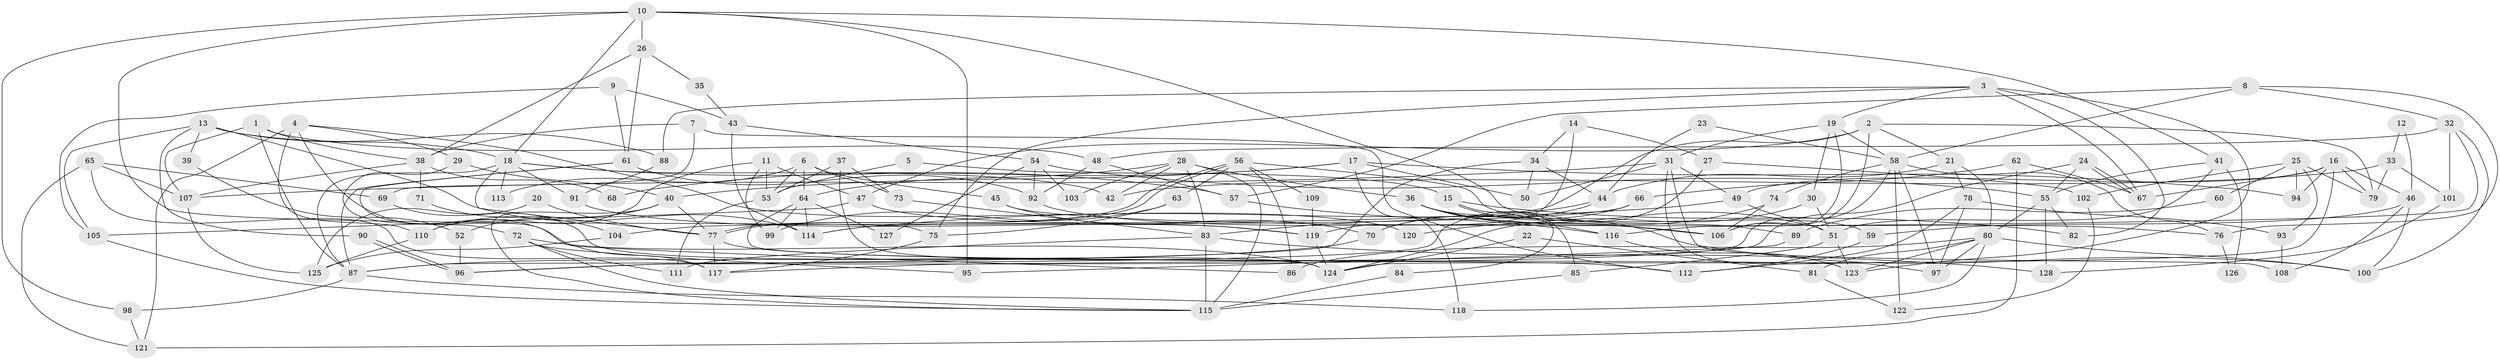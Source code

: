 // Generated by graph-tools (version 1.1) at 2025/15/03/09/25 04:15:04]
// undirected, 128 vertices, 256 edges
graph export_dot {
graph [start="1"]
  node [color=gray90,style=filled];
  1;
  2;
  3;
  4;
  5;
  6;
  7;
  8;
  9;
  10;
  11;
  12;
  13;
  14;
  15;
  16;
  17;
  18;
  19;
  20;
  21;
  22;
  23;
  24;
  25;
  26;
  27;
  28;
  29;
  30;
  31;
  32;
  33;
  34;
  35;
  36;
  37;
  38;
  39;
  40;
  41;
  42;
  43;
  44;
  45;
  46;
  47;
  48;
  49;
  50;
  51;
  52;
  53;
  54;
  55;
  56;
  57;
  58;
  59;
  60;
  61;
  62;
  63;
  64;
  65;
  66;
  67;
  68;
  69;
  70;
  71;
  72;
  73;
  74;
  75;
  76;
  77;
  78;
  79;
  80;
  81;
  82;
  83;
  84;
  85;
  86;
  87;
  88;
  89;
  90;
  91;
  92;
  93;
  94;
  95;
  96;
  97;
  98;
  99;
  100;
  101;
  102;
  103;
  104;
  105;
  106;
  107;
  108;
  109;
  110;
  111;
  112;
  113;
  114;
  115;
  116;
  117;
  118;
  119;
  120;
  121;
  122;
  123;
  124;
  125;
  126;
  127;
  128;
  1 -- 87;
  1 -- 48;
  1 -- 38;
  1 -- 107;
  2 -- 106;
  2 -- 21;
  2 -- 47;
  2 -- 79;
  2 -- 114;
  3 -- 19;
  3 -- 82;
  3 -- 67;
  3 -- 75;
  3 -- 88;
  3 -- 123;
  4 -- 110;
  4 -- 121;
  4 -- 29;
  4 -- 86;
  4 -- 120;
  5 -- 53;
  5 -- 15;
  6 -- 73;
  6 -- 64;
  6 -- 45;
  6 -- 53;
  6 -- 113;
  7 -- 69;
  7 -- 38;
  7 -- 112;
  8 -- 32;
  8 -- 58;
  8 -- 57;
  8 -- 76;
  9 -- 61;
  9 -- 105;
  9 -- 43;
  10 -- 59;
  10 -- 41;
  10 -- 18;
  10 -- 26;
  10 -- 75;
  10 -- 95;
  10 -- 98;
  11 -- 53;
  11 -- 99;
  11 -- 47;
  11 -- 110;
  12 -- 46;
  12 -- 33;
  13 -- 18;
  13 -- 114;
  13 -- 39;
  13 -- 88;
  13 -- 90;
  13 -- 105;
  14 -- 119;
  14 -- 34;
  14 -- 27;
  15 -- 100;
  15 -- 85;
  15 -- 82;
  16 -- 67;
  16 -- 124;
  16 -- 46;
  16 -- 49;
  16 -- 79;
  16 -- 94;
  17 -- 50;
  17 -- 118;
  17 -- 40;
  17 -- 68;
  17 -- 94;
  18 -- 77;
  18 -- 42;
  18 -- 57;
  18 -- 87;
  18 -- 91;
  18 -- 113;
  19 -- 106;
  19 -- 31;
  19 -- 30;
  19 -- 58;
  20 -- 77;
  20 -- 125;
  21 -- 78;
  21 -- 80;
  21 -- 44;
  22 -- 124;
  22 -- 81;
  23 -- 44;
  23 -- 58;
  24 -- 117;
  24 -- 67;
  24 -- 67;
  24 -- 55;
  25 -- 94;
  25 -- 79;
  25 -- 60;
  25 -- 93;
  25 -- 102;
  26 -- 38;
  26 -- 35;
  26 -- 61;
  27 -- 87;
  27 -- 102;
  28 -- 64;
  28 -- 115;
  28 -- 36;
  28 -- 42;
  28 -- 83;
  28 -- 103;
  29 -- 40;
  29 -- 72;
  30 -- 51;
  30 -- 124;
  31 -- 49;
  31 -- 97;
  31 -- 50;
  31 -- 107;
  31 -- 108;
  32 -- 101;
  32 -- 116;
  32 -- 48;
  32 -- 100;
  33 -- 79;
  33 -- 42;
  33 -- 101;
  34 -- 96;
  34 -- 44;
  34 -- 50;
  35 -- 43;
  36 -- 116;
  36 -- 51;
  36 -- 84;
  36 -- 106;
  37 -- 53;
  37 -- 124;
  37 -- 73;
  38 -- 107;
  38 -- 68;
  38 -- 71;
  39 -- 52;
  40 -- 115;
  40 -- 52;
  40 -- 77;
  40 -- 110;
  41 -- 55;
  41 -- 51;
  41 -- 126;
  43 -- 114;
  43 -- 54;
  44 -- 83;
  44 -- 70;
  45 -- 70;
  45 -- 76;
  46 -- 108;
  46 -- 59;
  46 -- 100;
  47 -- 105;
  47 -- 119;
  48 -- 57;
  48 -- 92;
  49 -- 51;
  49 -- 114;
  51 -- 123;
  51 -- 85;
  52 -- 96;
  53 -- 111;
  54 -- 92;
  54 -- 55;
  54 -- 103;
  54 -- 127;
  55 -- 80;
  55 -- 82;
  55 -- 128;
  56 -- 86;
  56 -- 77;
  56 -- 77;
  56 -- 63;
  56 -- 89;
  56 -- 109;
  57 -- 116;
  58 -- 76;
  58 -- 74;
  58 -- 96;
  58 -- 97;
  58 -- 122;
  59 -- 112;
  60 -- 89;
  61 -- 117;
  61 -- 87;
  61 -- 92;
  62 -- 67;
  62 -- 121;
  62 -- 66;
  63 -- 75;
  63 -- 99;
  64 -- 123;
  64 -- 114;
  64 -- 99;
  64 -- 127;
  65 -- 117;
  65 -- 107;
  65 -- 69;
  65 -- 121;
  66 -- 70;
  66 -- 104;
  69 -- 124;
  70 -- 87;
  71 -- 104;
  72 -- 124;
  72 -- 95;
  72 -- 111;
  72 -- 115;
  73 -- 83;
  74 -- 106;
  74 -- 120;
  75 -- 117;
  76 -- 126;
  77 -- 112;
  77 -- 117;
  78 -- 97;
  78 -- 112;
  78 -- 93;
  80 -- 100;
  80 -- 81;
  80 -- 86;
  80 -- 97;
  80 -- 118;
  80 -- 123;
  81 -- 122;
  83 -- 115;
  83 -- 111;
  83 -- 128;
  84 -- 115;
  85 -- 115;
  87 -- 98;
  87 -- 118;
  88 -- 91;
  89 -- 95;
  90 -- 96;
  90 -- 96;
  91 -- 119;
  92 -- 106;
  93 -- 108;
  98 -- 121;
  101 -- 128;
  102 -- 122;
  104 -- 125;
  105 -- 115;
  107 -- 125;
  109 -- 119;
  110 -- 125;
  116 -- 123;
  119 -- 124;
}

